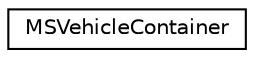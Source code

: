 digraph "Graphical Class Hierarchy"
{
  edge [fontname="Helvetica",fontsize="10",labelfontname="Helvetica",labelfontsize="10"];
  node [fontname="Helvetica",fontsize="10",shape=record];
  rankdir="LR";
  Node0 [label="MSVehicleContainer",height=0.2,width=0.4,color="black", fillcolor="white", style="filled",URL="$dd/d95/class_m_s_vehicle_container.html"];
}
